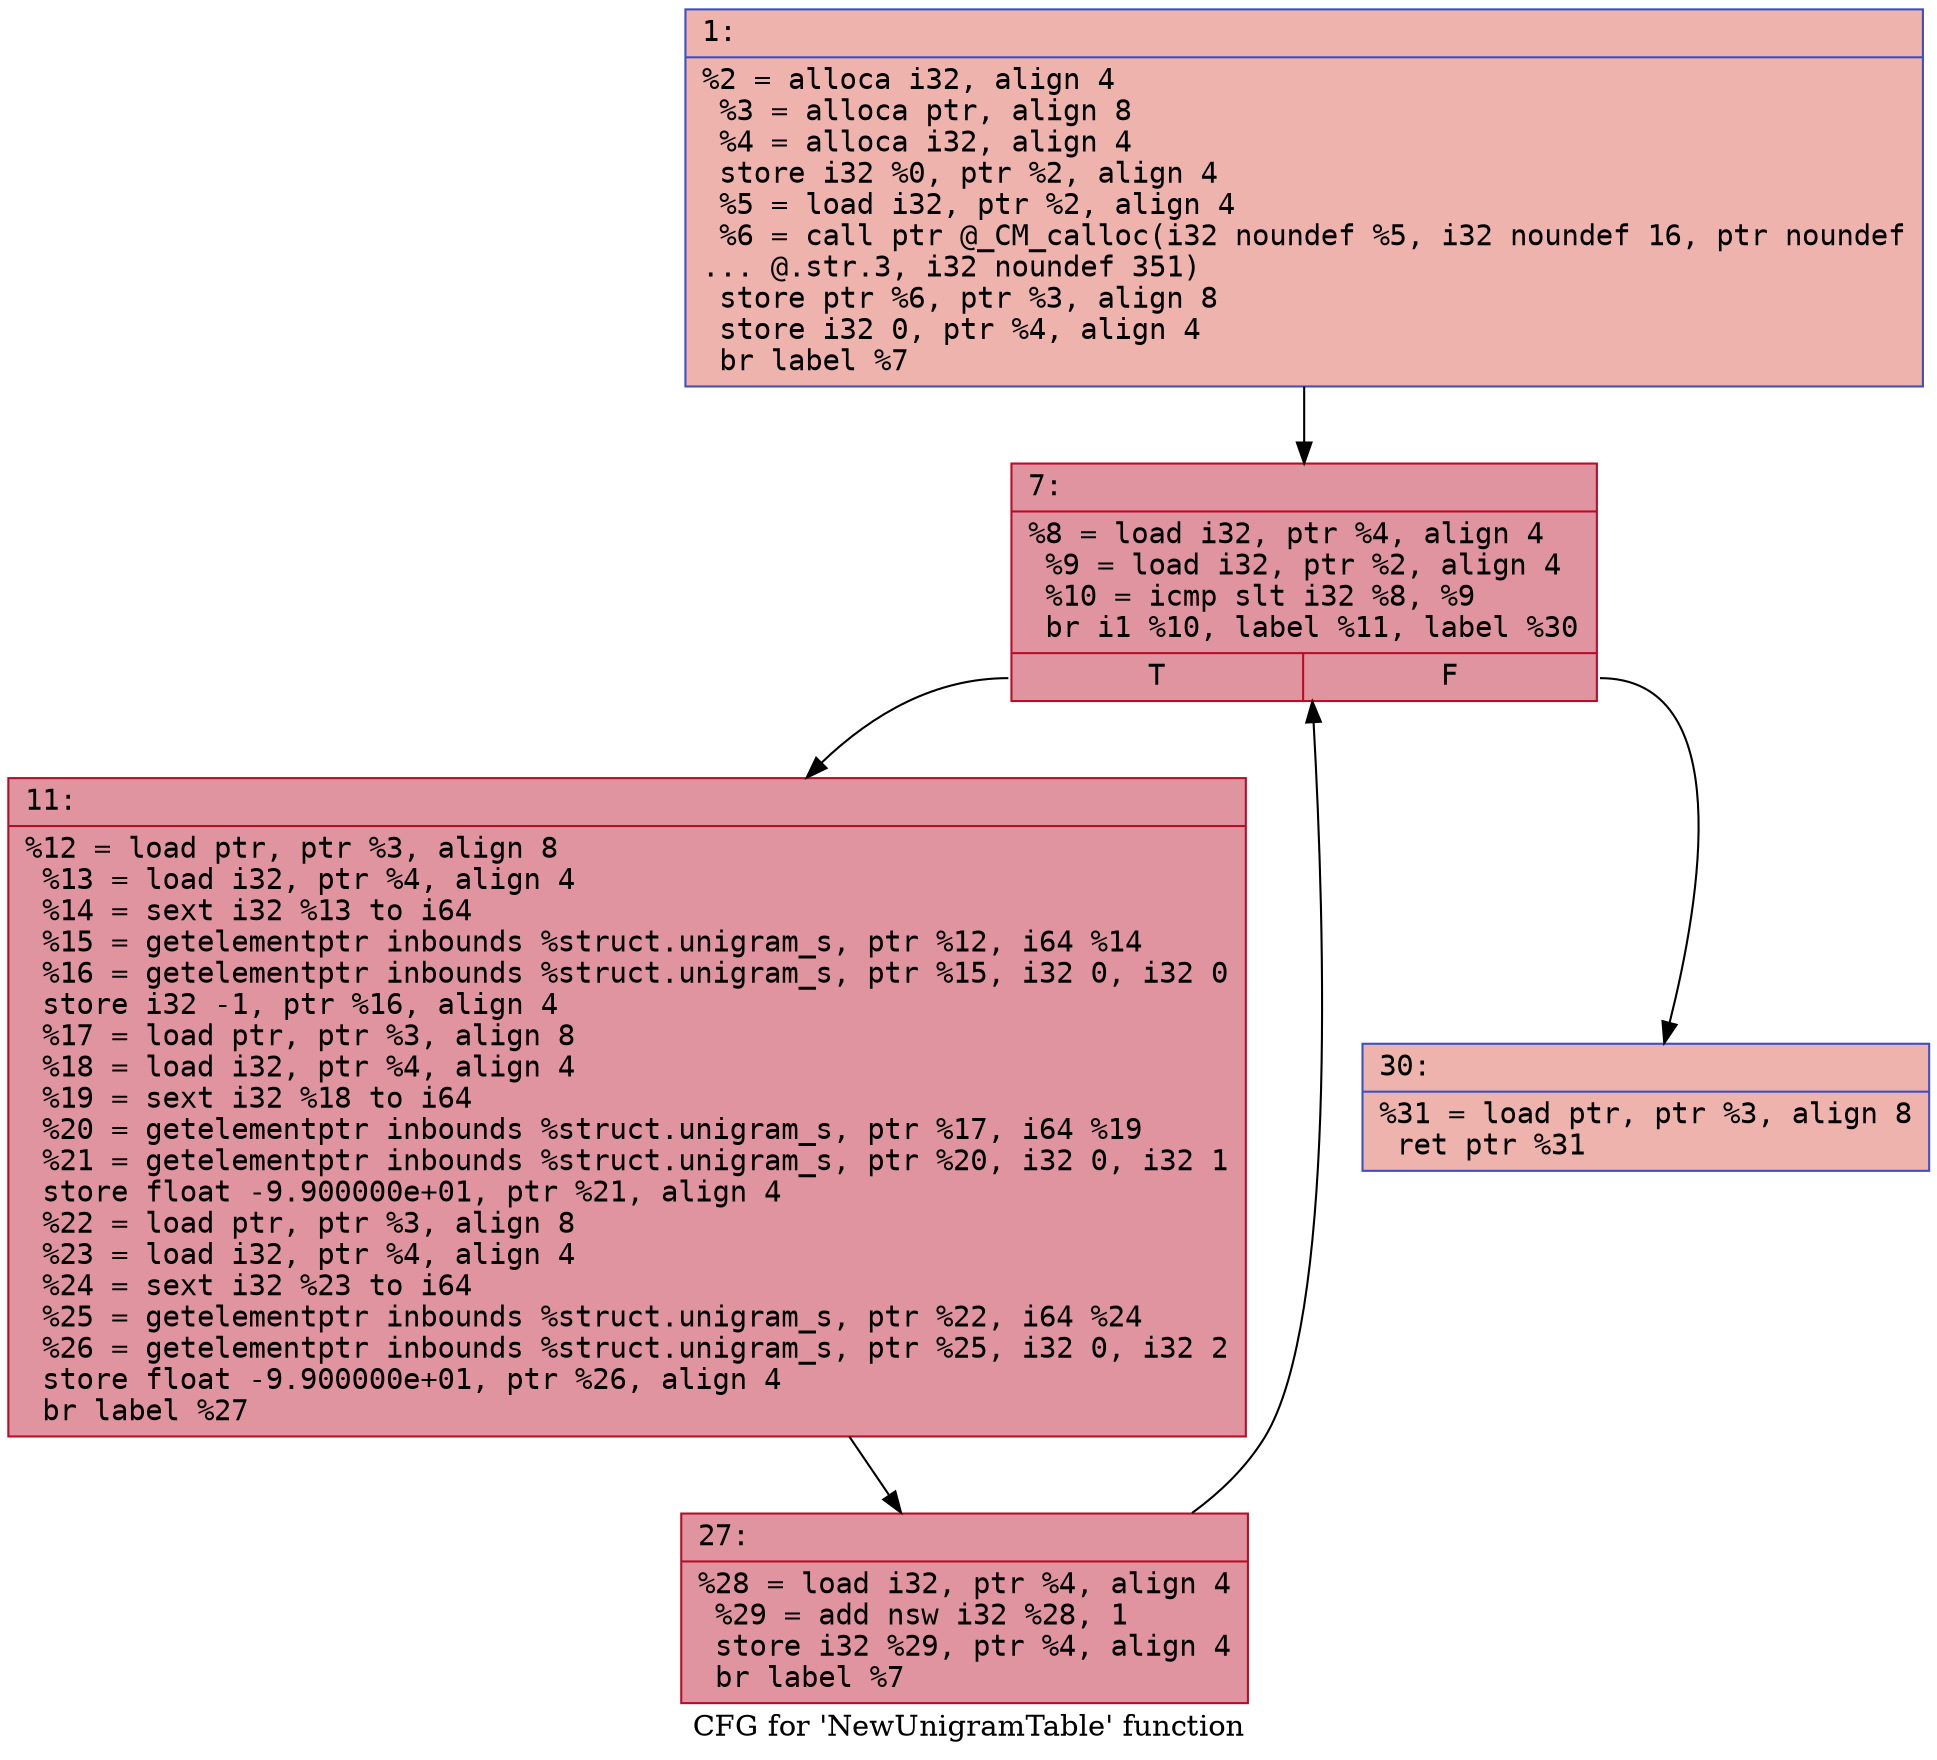digraph "CFG for 'NewUnigramTable' function" {
	label="CFG for 'NewUnigramTable' function";

	Node0x6000010372f0 [shape=record,color="#3d50c3ff", style=filled, fillcolor="#d6524470" fontname="Courier",label="{1:\l|  %2 = alloca i32, align 4\l  %3 = alloca ptr, align 8\l  %4 = alloca i32, align 4\l  store i32 %0, ptr %2, align 4\l  %5 = load i32, ptr %2, align 4\l  %6 = call ptr @_CM_calloc(i32 noundef %5, i32 noundef 16, ptr noundef\l... @.str.3, i32 noundef 351)\l  store ptr %6, ptr %3, align 8\l  store i32 0, ptr %4, align 4\l  br label %7\l}"];
	Node0x6000010372f0 -> Node0x600001037340[tooltip="1 -> 7\nProbability 100.00%" ];
	Node0x600001037340 [shape=record,color="#b70d28ff", style=filled, fillcolor="#b70d2870" fontname="Courier",label="{7:\l|  %8 = load i32, ptr %4, align 4\l  %9 = load i32, ptr %2, align 4\l  %10 = icmp slt i32 %8, %9\l  br i1 %10, label %11, label %30\l|{<s0>T|<s1>F}}"];
	Node0x600001037340:s0 -> Node0x600001037390[tooltip="7 -> 11\nProbability 96.88%" ];
	Node0x600001037340:s1 -> Node0x600001037430[tooltip="7 -> 30\nProbability 3.12%" ];
	Node0x600001037390 [shape=record,color="#b70d28ff", style=filled, fillcolor="#b70d2870" fontname="Courier",label="{11:\l|  %12 = load ptr, ptr %3, align 8\l  %13 = load i32, ptr %4, align 4\l  %14 = sext i32 %13 to i64\l  %15 = getelementptr inbounds %struct.unigram_s, ptr %12, i64 %14\l  %16 = getelementptr inbounds %struct.unigram_s, ptr %15, i32 0, i32 0\l  store i32 -1, ptr %16, align 4\l  %17 = load ptr, ptr %3, align 8\l  %18 = load i32, ptr %4, align 4\l  %19 = sext i32 %18 to i64\l  %20 = getelementptr inbounds %struct.unigram_s, ptr %17, i64 %19\l  %21 = getelementptr inbounds %struct.unigram_s, ptr %20, i32 0, i32 1\l  store float -9.900000e+01, ptr %21, align 4\l  %22 = load ptr, ptr %3, align 8\l  %23 = load i32, ptr %4, align 4\l  %24 = sext i32 %23 to i64\l  %25 = getelementptr inbounds %struct.unigram_s, ptr %22, i64 %24\l  %26 = getelementptr inbounds %struct.unigram_s, ptr %25, i32 0, i32 2\l  store float -9.900000e+01, ptr %26, align 4\l  br label %27\l}"];
	Node0x600001037390 -> Node0x6000010373e0[tooltip="11 -> 27\nProbability 100.00%" ];
	Node0x6000010373e0 [shape=record,color="#b70d28ff", style=filled, fillcolor="#b70d2870" fontname="Courier",label="{27:\l|  %28 = load i32, ptr %4, align 4\l  %29 = add nsw i32 %28, 1\l  store i32 %29, ptr %4, align 4\l  br label %7\l}"];
	Node0x6000010373e0 -> Node0x600001037340[tooltip="27 -> 7\nProbability 100.00%" ];
	Node0x600001037430 [shape=record,color="#3d50c3ff", style=filled, fillcolor="#d6524470" fontname="Courier",label="{30:\l|  %31 = load ptr, ptr %3, align 8\l  ret ptr %31\l}"];
}
